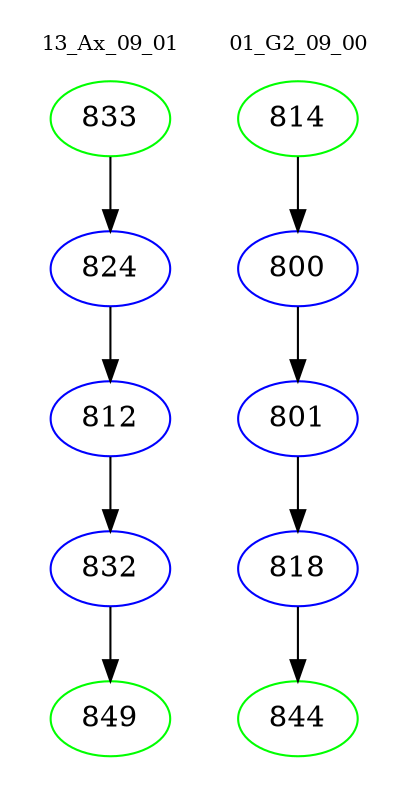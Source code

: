 digraph{
subgraph cluster_0 {
color = white
label = "13_Ax_09_01";
fontsize=10;
T0_833 [label="833", color="green"]
T0_833 -> T0_824 [color="black"]
T0_824 [label="824", color="blue"]
T0_824 -> T0_812 [color="black"]
T0_812 [label="812", color="blue"]
T0_812 -> T0_832 [color="black"]
T0_832 [label="832", color="blue"]
T0_832 -> T0_849 [color="black"]
T0_849 [label="849", color="green"]
}
subgraph cluster_1 {
color = white
label = "01_G2_09_00";
fontsize=10;
T1_814 [label="814", color="green"]
T1_814 -> T1_800 [color="black"]
T1_800 [label="800", color="blue"]
T1_800 -> T1_801 [color="black"]
T1_801 [label="801", color="blue"]
T1_801 -> T1_818 [color="black"]
T1_818 [label="818", color="blue"]
T1_818 -> T1_844 [color="black"]
T1_844 [label="844", color="green"]
}
}
